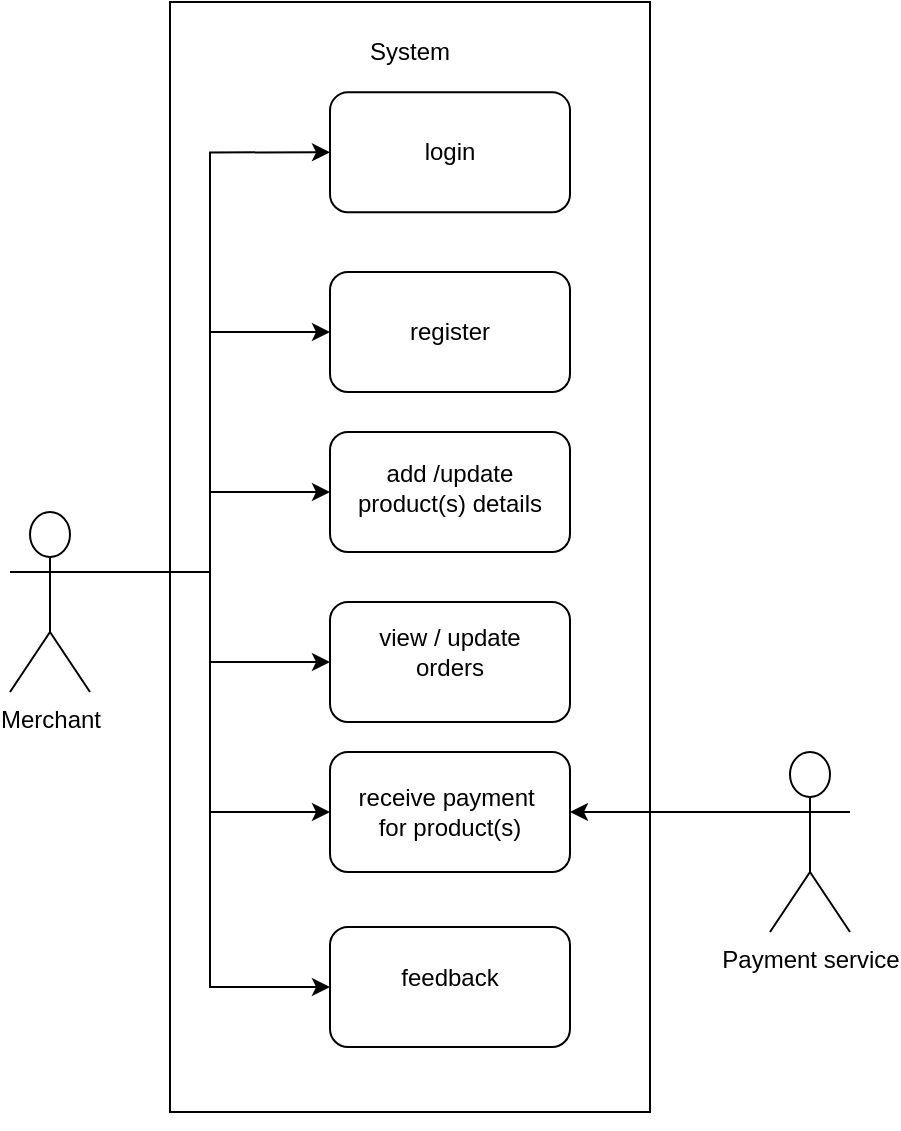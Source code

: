 <mxfile version="11.0.7" type="github"><diagram id="vyYMURlmA4du_YMqddq6" name="Page-1"><mxGraphModel dx="782" dy="1573" grid="1" gridSize="10" guides="1" tooltips="1" connect="1" arrows="1" fold="1" page="1" pageScale="1" pageWidth="850" pageHeight="1100" math="0" shadow="0"><root><mxCell id="0"/><mxCell id="1" parent="0"/><mxCell id="rx76BKU7CpPrEIFOv-aw-43" value="" style="rounded=0;whiteSpace=wrap;html=1;" parent="1" vertex="1"><mxGeometry x="150" y="-95" width="240" height="555" as="geometry"/></mxCell><mxCell id="rx76BKU7CpPrEIFOv-aw-9" style="edgeStyle=orthogonalEdgeStyle;rounded=0;orthogonalLoop=1;jettySize=auto;html=1;exitX=1;exitY=0.333;exitDx=0;exitDy=0;exitPerimeter=0;entryX=0;entryY=0.5;entryDx=0;entryDy=0;" parent="1" source="rx76BKU7CpPrEIFOv-aw-1" target="rx76BKU7CpPrEIFOv-aw-2" edge="1"><mxGeometry relative="1" as="geometry"/></mxCell><mxCell id="rx76BKU7CpPrEIFOv-aw-10" style="edgeStyle=orthogonalEdgeStyle;rounded=0;orthogonalLoop=1;jettySize=auto;html=1;exitX=1;exitY=0.333;exitDx=0;exitDy=0;exitPerimeter=0;entryX=0;entryY=0.5;entryDx=0;entryDy=0;" parent="1" source="rx76BKU7CpPrEIFOv-aw-1" target="rx76BKU7CpPrEIFOv-aw-3" edge="1"><mxGeometry relative="1" as="geometry"/></mxCell><mxCell id="rx76BKU7CpPrEIFOv-aw-11" style="edgeStyle=orthogonalEdgeStyle;rounded=0;orthogonalLoop=1;jettySize=auto;html=1;exitX=1;exitY=0.333;exitDx=0;exitDy=0;exitPerimeter=0;entryX=0;entryY=0.5;entryDx=0;entryDy=0;" parent="1" source="rx76BKU7CpPrEIFOv-aw-1" target="rx76BKU7CpPrEIFOv-aw-4" edge="1"><mxGeometry relative="1" as="geometry"/></mxCell><mxCell id="rx76BKU7CpPrEIFOv-aw-12" style="edgeStyle=orthogonalEdgeStyle;rounded=0;orthogonalLoop=1;jettySize=auto;html=1;exitX=1;exitY=0.333;exitDx=0;exitDy=0;exitPerimeter=0;entryX=0;entryY=0.5;entryDx=0;entryDy=0;" parent="1" source="rx76BKU7CpPrEIFOv-aw-1" target="rx76BKU7CpPrEIFOv-aw-5" edge="1"><mxGeometry relative="1" as="geometry"/></mxCell><mxCell id="rx76BKU7CpPrEIFOv-aw-42" style="edgeStyle=orthogonalEdgeStyle;rounded=0;orthogonalLoop=1;jettySize=auto;html=1;exitX=1;exitY=0.333;exitDx=0;exitDy=0;exitPerimeter=0;entryX=0;entryY=0.5;entryDx=0;entryDy=0;" parent="1" source="rx76BKU7CpPrEIFOv-aw-1" target="rx76BKU7CpPrEIFOv-aw-39" edge="1"><mxGeometry relative="1" as="geometry"/></mxCell><mxCell id="vSWqKHo-xYDi4lFL-ssj-3" style="edgeStyle=orthogonalEdgeStyle;rounded=0;orthogonalLoop=1;jettySize=auto;html=1;exitX=1;exitY=0.333;exitDx=0;exitDy=0;exitPerimeter=0;entryX=0;entryY=0.5;entryDx=0;entryDy=0;" parent="1" source="rx76BKU7CpPrEIFOv-aw-1" target="vSWqKHo-xYDi4lFL-ssj-1" edge="1"><mxGeometry relative="1" as="geometry"/></mxCell><object label="Merchant" id="rx76BKU7CpPrEIFOv-aw-1"><mxCell style="shape=umlActor;verticalLabelPosition=bottom;labelBackgroundColor=#ffffff;verticalAlign=top;html=1;" parent="1" vertex="1"><mxGeometry x="70" y="160" width="40" height="90" as="geometry"/></mxCell></object><mxCell id="rx76BKU7CpPrEIFOv-aw-2" value="" style="rounded=1;whiteSpace=wrap;html=1;" parent="1" vertex="1"><mxGeometry x="230" y="40" width="120" height="60" as="geometry"/></mxCell><mxCell id="rx76BKU7CpPrEIFOv-aw-3" value="" style="rounded=1;whiteSpace=wrap;html=1;" parent="1" vertex="1"><mxGeometry x="230" y="120" width="120" height="60" as="geometry"/></mxCell><mxCell id="rx76BKU7CpPrEIFOv-aw-4" value="" style="rounded=1;whiteSpace=wrap;html=1;" parent="1" vertex="1"><mxGeometry x="230" y="205" width="120" height="60" as="geometry"/></mxCell><mxCell id="rx76BKU7CpPrEIFOv-aw-5" value="" style="rounded=1;whiteSpace=wrap;html=1;" parent="1" vertex="1"><mxGeometry x="230" y="280" width="120" height="60" as="geometry"/></mxCell><mxCell id="rx76BKU7CpPrEIFOv-aw-17" value="register" style="text;html=1;strokeColor=none;fillColor=none;align=center;verticalAlign=middle;whiteSpace=wrap;rounded=0;" parent="1" vertex="1"><mxGeometry x="240" y="50" width="100" height="40" as="geometry"/></mxCell><mxCell id="rx76BKU7CpPrEIFOv-aw-18" value="view / update orders" style="text;html=1;strokeColor=none;fillColor=none;align=center;verticalAlign=middle;whiteSpace=wrap;rounded=0;" parent="1" vertex="1"><mxGeometry x="240" y="210" width="100" height="40" as="geometry"/></mxCell><mxCell id="rx76BKU7CpPrEIFOv-aw-19" value="add /update product(s) details" style="text;html=1;strokeColor=none;fillColor=none;align=center;verticalAlign=middle;whiteSpace=wrap;rounded=0;" parent="1" vertex="1"><mxGeometry x="240" y="127.5" width="100" height="40" as="geometry"/></mxCell><mxCell id="rx76BKU7CpPrEIFOv-aw-20" value="receive payment&amp;nbsp; for product(s)" style="text;html=1;strokeColor=none;fillColor=none;align=center;verticalAlign=middle;whiteSpace=wrap;rounded=0;" parent="1" vertex="1"><mxGeometry x="240" y="290" width="100" height="40" as="geometry"/></mxCell><mxCell id="Yjam4TegrEQKl0XN-Iuk-7" style="edgeStyle=orthogonalEdgeStyle;rounded=0;orthogonalLoop=1;jettySize=auto;html=1;exitX=0;exitY=0.333;exitDx=0;exitDy=0;exitPerimeter=0;entryX=1;entryY=0.5;entryDx=0;entryDy=0;" parent="1" source="rx76BKU7CpPrEIFOv-aw-35" target="rx76BKU7CpPrEIFOv-aw-5" edge="1"><mxGeometry relative="1" as="geometry"/></mxCell><object label="Payment service" id="rx76BKU7CpPrEIFOv-aw-35"><mxCell style="shape=umlActor;verticalLabelPosition=bottom;labelBackgroundColor=#ffffff;verticalAlign=top;html=1;" parent="1" vertex="1"><mxGeometry x="450" y="280" width="40" height="90" as="geometry"/></mxCell></object><mxCell id="rx76BKU7CpPrEIFOv-aw-39" value="" style="rounded=1;whiteSpace=wrap;html=1;" parent="1" vertex="1"><mxGeometry x="230" y="367.5" width="120" height="60" as="geometry"/></mxCell><mxCell id="rx76BKU7CpPrEIFOv-aw-40" value="feedback" style="text;html=1;strokeColor=none;fillColor=none;align=center;verticalAlign=middle;whiteSpace=wrap;rounded=0;" parent="1" vertex="1"><mxGeometry x="240" y="372.5" width="100" height="40" as="geometry"/></mxCell><mxCell id="rx76BKU7CpPrEIFOv-aw-44" value="System" style="text;html=1;strokeColor=none;fillColor=none;align=center;verticalAlign=middle;whiteSpace=wrap;rounded=0;" parent="1" vertex="1"><mxGeometry x="250" y="-80" width="40" height="20" as="geometry"/></mxCell><mxCell id="vSWqKHo-xYDi4lFL-ssj-1" value="" style="rounded=1;whiteSpace=wrap;html=1;" parent="1" vertex="1"><mxGeometry x="230" y="-49.833" width="120" height="60" as="geometry"/></mxCell><mxCell id="vSWqKHo-xYDi4lFL-ssj-2" value="login" style="text;html=1;strokeColor=none;fillColor=none;align=center;verticalAlign=middle;whiteSpace=wrap;rounded=0;" parent="1" vertex="1"><mxGeometry x="240" y="-39.833" width="100" height="40" as="geometry"/></mxCell><mxCell id="koajJ6Jg0pJeEwWduXKG-1" style="edgeStyle=orthogonalEdgeStyle;rounded=0;orthogonalLoop=1;jettySize=auto;html=1;exitX=0.5;exitY=1;exitDx=0;exitDy=0;" edge="1" parent="1" source="rx76BKU7CpPrEIFOv-aw-43" target="rx76BKU7CpPrEIFOv-aw-43"><mxGeometry relative="1" as="geometry"/></mxCell></root></mxGraphModel></diagram></mxfile>